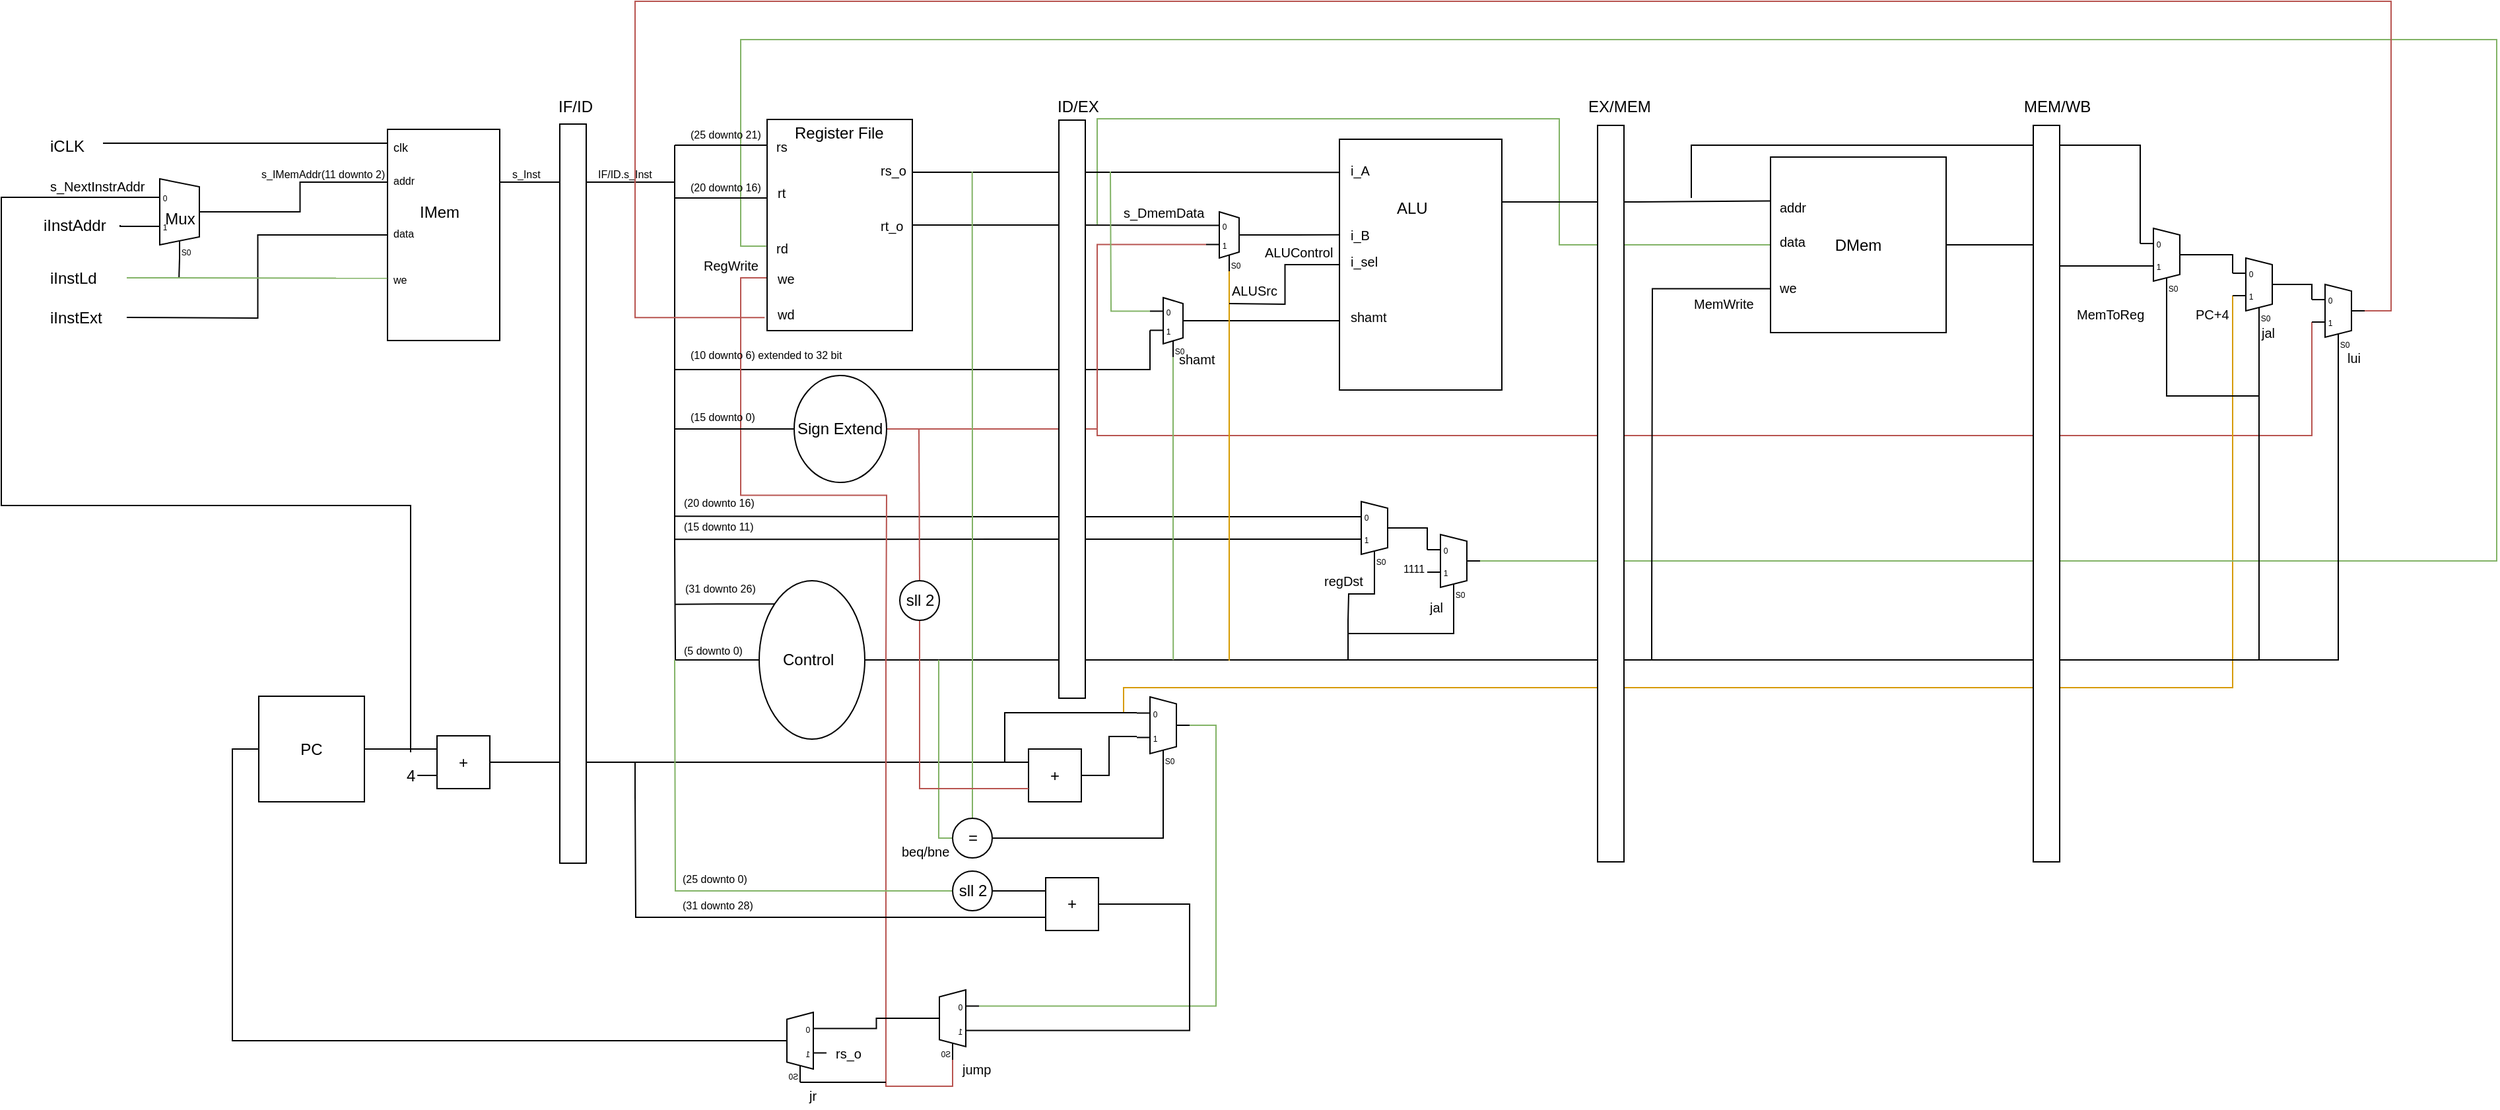 <mxfile version="12.2.6" type="device" pages="1"><diagram id="p7neus_1xRGmlDTccP9g" name="Page-1"><mxGraphModel dx="2011" dy="1069" grid="1" gridSize="10" guides="1" tooltips="1" connect="1" arrows="1" fold="1" page="1" pageScale="1" pageWidth="4681" pageHeight="3300" math="0" shadow="0"><root><mxCell id="0"/><mxCell id="1" parent="0"/><mxCell id="B7h1hUES01moUCbZTNNx-193" style="edgeStyle=orthogonalEdgeStyle;rounded=0;orthogonalLoop=1;jettySize=auto;html=1;exitX=0;exitY=0.51;exitDx=0;exitDy=3;exitPerimeter=0;endArrow=none;endFill=0;fillColor=#f8cecc;strokeColor=#b85450;" edge="1" parent="1" source="B7h1hUES01moUCbZTNNx-189"><mxGeometry relative="1" as="geometry"><mxPoint x="870" y="370" as="targetPoint"/><Array as="points"><mxPoint x="1790" y="380"/></Array></mxGeometry></mxCell><mxCell id="B7h1hUES01moUCbZTNNx-187" style="edgeStyle=orthogonalEdgeStyle;rounded=0;orthogonalLoop=1;jettySize=auto;html=1;exitX=0;exitY=0.51;exitDx=0;exitDy=3;exitPerimeter=0;endArrow=none;endFill=0;fillColor=#ffe6cc;strokeColor=#d79b00;" edge="1" parent="1" source="B7h1hUES01moUCbZTNNx-182"><mxGeometry relative="1" as="geometry"><mxPoint x="890" y="590" as="targetPoint"/><Array as="points"><mxPoint x="1730" y="571"/><mxPoint x="890" y="571"/></Array></mxGeometry></mxCell><mxCell id="B7h1hUES01moUCbZTNNx-178" style="edgeStyle=orthogonalEdgeStyle;rounded=0;orthogonalLoop=1;jettySize=auto;html=1;exitX=0;exitY=0.17;exitDx=0;exitDy=3;exitPerimeter=0;endArrow=none;endFill=0;" edge="1" parent="1" source="B7h1hUES01moUCbZTNNx-176"><mxGeometry relative="1" as="geometry"><mxPoint x="1320" y="200" as="targetPoint"/><Array as="points"><mxPoint x="1660" y="160"/><mxPoint x="1320" y="160"/></Array></mxGeometry></mxCell><mxCell id="B7h1hUES01moUCbZTNNx-177" style="edgeStyle=orthogonalEdgeStyle;rounded=0;orthogonalLoop=1;jettySize=auto;html=1;exitX=0;exitY=0.51;exitDx=0;exitDy=3;exitPerimeter=0;endArrow=none;endFill=0;" edge="1" parent="1" source="B7h1hUES01moUCbZTNNx-176" target="B7h1hUES01moUCbZTNNx-159"><mxGeometry relative="1" as="geometry"/></mxCell><mxCell id="B7h1hUES01moUCbZTNNx-174" style="edgeStyle=orthogonalEdgeStyle;rounded=0;orthogonalLoop=1;jettySize=auto;html=1;exitX=1;exitY=0.5;exitDx=0;exitDy=-5;exitPerimeter=0;endArrow=none;endFill=0;fillColor=#d5e8d4;strokeColor=#82b366;entryX=0.6;entryY=1.006;entryDx=0;entryDy=0;entryPerimeter=0;" edge="1" parent="1" source="B7h1hUES01moUCbZTNNx-55" target="B7h1hUES01moUCbZTNNx-24"><mxGeometry relative="1" as="geometry"><mxPoint x="1640" y="475" as="targetPoint"/><Array as="points"><mxPoint x="1930" y="475"/><mxPoint x="1930" y="80"/><mxPoint x="600" y="80"/><mxPoint x="600" y="236"/></Array></mxGeometry></mxCell><mxCell id="B7h1hUES01moUCbZTNNx-171" style="edgeStyle=orthogonalEdgeStyle;rounded=0;orthogonalLoop=1;jettySize=auto;html=1;exitX=0;exitY=0.5;exitDx=0;exitDy=0;endArrow=none;endFill=0;fillColor=#d5e8d4;strokeColor=#82b366;" edge="1" parent="1" source="B7h1hUES01moUCbZTNNx-159"><mxGeometry relative="1" as="geometry"><mxPoint x="870" y="220" as="targetPoint"/><Array as="points"><mxPoint x="1220" y="235"/><mxPoint x="1220" y="140"/><mxPoint x="870" y="140"/></Array></mxGeometry></mxCell><mxCell id="B7h1hUES01moUCbZTNNx-103" style="edgeStyle=orthogonalEdgeStyle;rounded=0;orthogonalLoop=1;jettySize=auto;html=1;exitX=1;exitY=0.5;exitDx=0;exitDy=0;endArrow=none;endFill=0;entryX=0;entryY=0.25;entryDx=0;entryDy=0;" edge="1" parent="1" source="B7h1hUES01moUCbZTNNx-99" target="B7h1hUES01moUCbZTNNx-104"><mxGeometry relative="1" as="geometry"><mxPoint x="980" y="680.333" as="targetPoint"/></mxGeometry></mxCell><mxCell id="B7h1hUES01moUCbZTNNx-79" style="edgeStyle=orthogonalEdgeStyle;rounded=0;orthogonalLoop=1;jettySize=auto;html=1;exitX=0;exitY=0.483;exitDx=0;exitDy=3;exitPerimeter=0;endArrow=none;endFill=0;" edge="1" parent="1" source="B7h1hUES01moUCbZTNNx-72"><mxGeometry relative="1" as="geometry"><mxPoint x="550" y="330" as="targetPoint"/><Array as="points"><mxPoint x="910" y="330"/></Array></mxGeometry></mxCell><mxCell id="B7h1hUES01moUCbZTNNx-66" style="edgeStyle=orthogonalEdgeStyle;rounded=0;orthogonalLoop=1;jettySize=auto;html=1;exitX=0.5;exitY=0;exitDx=0;exitDy=0;endArrow=none;endFill=0;" edge="1" parent="1" source="B7h1hUES01moUCbZTNNx-62"><mxGeometry relative="1" as="geometry"><mxPoint x="1680" y="550" as="targetPoint"/></mxGeometry></mxCell><mxCell id="B7h1hUES01moUCbZTNNx-58" style="edgeStyle=orthogonalEdgeStyle;rounded=0;orthogonalLoop=1;jettySize=auto;html=1;exitX=0;exitY=0.51;exitDx=0;exitDy=3;exitPerimeter=0;endArrow=none;endFill=0;" edge="1" parent="1" source="B7h1hUES01moUCbZTNNx-54"><mxGeometry relative="1" as="geometry"><mxPoint x="550" y="458.667" as="targetPoint"/></mxGeometry></mxCell><mxCell id="B7h1hUES01moUCbZTNNx-56" style="edgeStyle=orthogonalEdgeStyle;rounded=0;orthogonalLoop=1;jettySize=auto;html=1;exitX=0;exitY=0.17;exitDx=0;exitDy=3;exitPerimeter=0;endArrow=none;endFill=0;" edge="1" parent="1" source="B7h1hUES01moUCbZTNNx-54"><mxGeometry relative="1" as="geometry"><mxPoint x="550" y="441.167" as="targetPoint"/></mxGeometry></mxCell><mxCell id="B7h1hUES01moUCbZTNNx-1" value="" style="endArrow=none;html=1;entryX=0;entryY=0.4;entryDx=0;entryDy=0;entryPerimeter=0;" edge="1" parent="1" target="B7h1hUES01moUCbZTNNx-15"><mxGeometry width="50" height="50" relative="1" as="geometry"><mxPoint x="117" y="158.5" as="sourcePoint"/><mxPoint x="325" y="158.5" as="targetPoint"/></mxGeometry></mxCell><mxCell id="B7h1hUES01moUCbZTNNx-2" value="iCLK" style="text;html=1;resizable=0;points=[];autosize=1;align=left;verticalAlign=top;spacingTop=-4;" vertex="1" parent="1"><mxGeometry x="75" y="150.5" width="40" height="20" as="geometry"/></mxCell><mxCell id="B7h1hUES01moUCbZTNNx-3" value="iInstLd" style="text;html=1;resizable=0;points=[];autosize=1;align=left;verticalAlign=top;spacingTop=-4;" vertex="1" parent="1"><mxGeometry x="75" y="250.5" width="50" height="20" as="geometry"/></mxCell><mxCell id="B7h1hUES01moUCbZTNNx-4" value="iInstAddr" style="text;html=1;resizable=0;points=[];autosize=1;align=left;verticalAlign=top;spacingTop=-4;" vertex="1" parent="1"><mxGeometry x="70" y="210.5" width="60" height="20" as="geometry"/></mxCell><mxCell id="B7h1hUES01moUCbZTNNx-5" value="iInstExt" style="text;html=1;resizable=0;points=[];autosize=1;align=left;verticalAlign=top;spacingTop=-4;" vertex="1" parent="1"><mxGeometry x="75" y="280.5" width="50" height="20" as="geometry"/></mxCell><mxCell id="B7h1hUES01moUCbZTNNx-6" style="edgeStyle=orthogonalEdgeStyle;rounded=0;orthogonalLoop=1;jettySize=auto;html=1;exitX=0.5;exitY=1;exitDx=0;exitDy=0;endArrow=none;endFill=0;" edge="1" parent="1" source="B7h1hUES01moUCbZTNNx-7"><mxGeometry relative="1" as="geometry"><mxPoint x="135" y="290.5" as="targetPoint"/></mxGeometry></mxCell><mxCell id="B7h1hUES01moUCbZTNNx-44" style="edgeStyle=orthogonalEdgeStyle;rounded=0;orthogonalLoop=1;jettySize=auto;html=1;exitX=0.25;exitY=0;exitDx=0;exitDy=0;endArrow=none;endFill=0;" edge="1" parent="1" source="B7h1hUES01moUCbZTNNx-7"><mxGeometry relative="1" as="geometry"><mxPoint x="550" y="188" as="targetPoint"/></mxGeometry></mxCell><mxCell id="B7h1hUES01moUCbZTNNx-7" value="" style="rounded=0;whiteSpace=wrap;html=1;rotation=90;" vertex="1" parent="1"><mxGeometry x="295" y="185.5" width="160" height="85" as="geometry"/></mxCell><mxCell id="B7h1hUES01moUCbZTNNx-8" value="IMem" style="text;html=1;resizable=0;points=[];autosize=1;align=left;verticalAlign=top;spacingTop=-4;" vertex="1" parent="1"><mxGeometry x="355" y="200.5" width="50" height="20" as="geometry"/></mxCell><mxCell id="B7h1hUES01moUCbZTNNx-9" style="edgeStyle=orthogonalEdgeStyle;rounded=0;orthogonalLoop=1;jettySize=auto;html=1;exitX=1;exitY=0.5;exitDx=0;exitDy=-5;exitPerimeter=0;entryX=0.25;entryY=1;entryDx=0;entryDy=0;endArrow=none;endFill=0;" edge="1" parent="1" source="B7h1hUES01moUCbZTNNx-12" target="B7h1hUES01moUCbZTNNx-7"><mxGeometry relative="1" as="geometry"/></mxCell><mxCell id="B7h1hUES01moUCbZTNNx-10" style="edgeStyle=orthogonalEdgeStyle;rounded=0;orthogonalLoop=1;jettySize=auto;html=1;exitX=0.3;exitY=1;exitDx=10;exitDy=0;exitPerimeter=0;endArrow=none;endFill=0;" edge="1" parent="1" source="B7h1hUES01moUCbZTNNx-12"><mxGeometry relative="1" as="geometry"><mxPoint x="174.588" y="260" as="targetPoint"/></mxGeometry></mxCell><mxCell id="B7h1hUES01moUCbZTNNx-11" style="edgeStyle=orthogonalEdgeStyle;rounded=0;orthogonalLoop=1;jettySize=auto;html=1;exitX=0;exitY=0.55;exitDx=0;exitDy=3;exitPerimeter=0;endArrow=none;endFill=0;" edge="1" parent="1" source="B7h1hUES01moUCbZTNNx-12" target="B7h1hUES01moUCbZTNNx-4"><mxGeometry relative="1" as="geometry"/></mxCell><mxCell id="B7h1hUES01moUCbZTNNx-202" style="edgeStyle=orthogonalEdgeStyle;rounded=0;orthogonalLoop=1;jettySize=auto;html=1;exitX=0;exitY=0.183;exitDx=0;exitDy=3;exitPerimeter=0;endArrow=none;endFill=0;" edge="1" parent="1" source="B7h1hUES01moUCbZTNNx-12"><mxGeometry relative="1" as="geometry"><mxPoint x="350" y="620" as="targetPoint"/><Array as="points"><mxPoint x="40" y="200"/><mxPoint x="40" y="433"/><mxPoint x="350" y="433"/></Array></mxGeometry></mxCell><mxCell id="B7h1hUES01moUCbZTNNx-12" value="Mux" style="shadow=0;dashed=0;align=center;fillColor=#ffffff;html=1;strokeWidth=1;shape=mxgraph.electrical.abstract.mux2;" vertex="1" parent="1"><mxGeometry x="150" y="185.5" width="50" height="60" as="geometry"/></mxCell><mxCell id="B7h1hUES01moUCbZTNNx-13" value="&lt;font style=&quot;font-size: 10px&quot;&gt;s_NextInstrAddr&lt;/font&gt;" style="text;html=1;resizable=0;points=[];autosize=1;align=left;verticalAlign=top;spacingTop=-4;" vertex="1" parent="1"><mxGeometry x="75" y="180.5" width="90" height="20" as="geometry"/></mxCell><mxCell id="B7h1hUES01moUCbZTNNx-14" value="&lt;font style=&quot;font-size: 8px&quot;&gt;s_IMemAddr(11 downto 2)&lt;/font&gt;" style="text;html=1;resizable=0;points=[];autosize=1;align=left;verticalAlign=top;spacingTop=-4;" vertex="1" parent="1"><mxGeometry x="235" y="170.5" width="110" height="20" as="geometry"/></mxCell><mxCell id="B7h1hUES01moUCbZTNNx-15" value="&lt;font style=&quot;font-size: 9px&quot;&gt;clk&lt;/font&gt;" style="text;html=1;resizable=0;points=[];autosize=1;align=left;verticalAlign=top;spacingTop=-4;" vertex="1" parent="1"><mxGeometry x="335" y="150.5" width="30" height="20" as="geometry"/></mxCell><mxCell id="B7h1hUES01moUCbZTNNx-16" value="&lt;font style=&quot;font-size: 8px&quot;&gt;addr&lt;/font&gt;" style="text;html=1;resizable=0;points=[];autosize=1;align=left;verticalAlign=top;spacingTop=-4;" vertex="1" parent="1"><mxGeometry x="335" y="175.5" width="30" height="20" as="geometry"/></mxCell><mxCell id="B7h1hUES01moUCbZTNNx-17" value="&lt;font style=&quot;font-size: 8px&quot;&gt;data&lt;/font&gt;" style="text;html=1;resizable=0;points=[];autosize=1;align=left;verticalAlign=top;spacingTop=-4;" vertex="1" parent="1"><mxGeometry x="335" y="215.5" width="30" height="20" as="geometry"/></mxCell><mxCell id="B7h1hUES01moUCbZTNNx-18" value="" style="endArrow=none;html=1;fillColor=#d5e8d4;strokeColor=#82b366;entryX=-0.09;entryY=0.514;entryDx=0;entryDy=0;entryPerimeter=0;" edge="1" parent="1" target="B7h1hUES01moUCbZTNNx-19"><mxGeometry width="50" height="50" relative="1" as="geometry"><mxPoint x="135" y="260.5" as="sourcePoint"/><mxPoint x="335" y="262.5" as="targetPoint"/></mxGeometry></mxCell><mxCell id="B7h1hUES01moUCbZTNNx-19" value="&lt;font style=&quot;font-size: 8px&quot;&gt;we&lt;/font&gt;" style="text;html=1;resizable=0;points=[];autosize=1;align=left;verticalAlign=top;spacingTop=-4;" vertex="1" parent="1"><mxGeometry x="335" y="250.5" width="30" height="20" as="geometry"/></mxCell><mxCell id="B7h1hUES01moUCbZTNNx-21" value="" style="rounded=0;whiteSpace=wrap;html=1;rotation=90;" vertex="1" parent="1"><mxGeometry x="193" y="414" width="560" height="20" as="geometry"/></mxCell><mxCell id="B7h1hUES01moUCbZTNNx-22" value="&lt;font style=&quot;font-size: 8px&quot;&gt;s_Inst&lt;/font&gt;" style="text;html=1;resizable=0;points=[];autosize=1;align=left;verticalAlign=top;spacingTop=-4;" vertex="1" parent="1"><mxGeometry x="425" y="170.5" width="40" height="20" as="geometry"/></mxCell><mxCell id="B7h1hUES01moUCbZTNNx-23" value="IF/ID" style="text;html=1;resizable=0;points=[];autosize=1;align=left;verticalAlign=top;spacingTop=-4;" vertex="1" parent="1"><mxGeometry x="460" y="120.5" width="40" height="20" as="geometry"/></mxCell><mxCell id="B7h1hUES01moUCbZTNNx-42" style="edgeStyle=orthogonalEdgeStyle;rounded=0;orthogonalLoop=1;jettySize=auto;html=1;exitX=0.25;exitY=1;exitDx=0;exitDy=0;endArrow=none;endFill=0;" edge="1" parent="1" source="B7h1hUES01moUCbZTNNx-24"><mxGeometry relative="1" as="geometry"><mxPoint x="550" y="160" as="targetPoint"/><Array as="points"><mxPoint x="660" y="160"/></Array></mxGeometry></mxCell><mxCell id="B7h1hUES01moUCbZTNNx-45" style="edgeStyle=orthogonalEdgeStyle;rounded=0;orthogonalLoop=1;jettySize=auto;html=1;exitX=0.5;exitY=1;exitDx=0;exitDy=0;endArrow=none;endFill=0;" edge="1" parent="1" source="B7h1hUES01moUCbZTNNx-24"><mxGeometry relative="1" as="geometry"><mxPoint x="550" y="190" as="targetPoint"/><Array as="points"><mxPoint x="660" y="200"/><mxPoint x="550" y="200"/></Array></mxGeometry></mxCell><mxCell id="B7h1hUES01moUCbZTNNx-74" style="edgeStyle=orthogonalEdgeStyle;rounded=0;orthogonalLoop=1;jettySize=auto;html=1;exitX=0.5;exitY=0;exitDx=0;exitDy=0;endArrow=none;endFill=0;entryX=0;entryY=0.161;entryDx=0;entryDy=3;entryPerimeter=0;" edge="1" parent="1" source="B7h1hUES01moUCbZTNNx-24" target="B7h1hUES01moUCbZTNNx-81"><mxGeometry relative="1" as="geometry"><mxPoint x="870" y="220.437" as="targetPoint"/></mxGeometry></mxCell><mxCell id="B7h1hUES01moUCbZTNNx-94" style="edgeStyle=orthogonalEdgeStyle;rounded=0;orthogonalLoop=1;jettySize=auto;html=1;exitX=0.25;exitY=0;exitDx=0;exitDy=0;entryX=0.132;entryY=0.997;entryDx=0;entryDy=0;entryPerimeter=0;endArrow=none;endFill=0;" edge="1" parent="1" source="B7h1hUES01moUCbZTNNx-24" target="B7h1hUES01moUCbZTNNx-85"><mxGeometry relative="1" as="geometry"/></mxCell><mxCell id="B7h1hUES01moUCbZTNNx-198" style="edgeStyle=orthogonalEdgeStyle;rounded=0;orthogonalLoop=1;jettySize=auto;html=1;exitX=0.75;exitY=1;exitDx=0;exitDy=0;endArrow=none;endFill=0;fillColor=#f8cecc;strokeColor=#b85450;" edge="1" parent="1" source="B7h1hUES01moUCbZTNNx-24"><mxGeometry relative="1" as="geometry"><mxPoint x="710" y="550" as="targetPoint"/></mxGeometry></mxCell><mxCell id="B7h1hUES01moUCbZTNNx-24" value="" style="rounded=0;whiteSpace=wrap;html=1;rotation=90;" vertex="1" parent="1"><mxGeometry x="595" y="165.5" width="160" height="110" as="geometry"/></mxCell><mxCell id="B7h1hUES01moUCbZTNNx-25" value="Register File" style="text;html=1;resizable=0;points=[];autosize=1;align=left;verticalAlign=top;spacingTop=-4;" vertex="1" parent="1"><mxGeometry x="639" y="140.5" width="80" height="20" as="geometry"/></mxCell><mxCell id="B7h1hUES01moUCbZTNNx-26" value="&lt;font style=&quot;font-size: 10px&quot;&gt;rs&lt;/font&gt;" style="text;html=1;resizable=0;points=[];autosize=1;align=left;verticalAlign=top;spacingTop=-4;" vertex="1" parent="1"><mxGeometry x="625" y="150.5" width="20" height="20" as="geometry"/></mxCell><mxCell id="B7h1hUES01moUCbZTNNx-27" value="&lt;font style=&quot;font-size: 10px&quot;&gt;rt&lt;/font&gt;" style="text;html=1;resizable=0;points=[];autosize=1;align=left;verticalAlign=top;spacingTop=-4;" vertex="1" parent="1"><mxGeometry x="625.5" y="185.5" width="20" height="20" as="geometry"/></mxCell><mxCell id="B7h1hUES01moUCbZTNNx-28" value="&lt;font style=&quot;font-size: 10px&quot;&gt;rd&lt;/font&gt;" style="text;html=1;resizable=0;points=[];autosize=1;align=left;verticalAlign=top;spacingTop=-4;" vertex="1" parent="1"><mxGeometry x="625" y="228" width="20" height="20" as="geometry"/></mxCell><mxCell id="B7h1hUES01moUCbZTNNx-29" value="&lt;font style=&quot;font-size: 10px&quot;&gt;rt_o&lt;/font&gt;" style="text;html=1;resizable=0;points=[];autosize=1;align=left;verticalAlign=top;spacingTop=-4;" vertex="1" parent="1"><mxGeometry x="704" y="210.5" width="30" height="20" as="geometry"/></mxCell><mxCell id="B7h1hUES01moUCbZTNNx-30" value="&lt;font style=&quot;font-size: 10px&quot;&gt;rs_o&lt;/font&gt;" style="text;html=1;resizable=0;points=[];autosize=1;align=left;verticalAlign=top;spacingTop=-4;" vertex="1" parent="1"><mxGeometry x="704" y="169" width="30" height="20" as="geometry"/></mxCell><mxCell id="B7h1hUES01moUCbZTNNx-32" value="&lt;font style=&quot;font-size: 10px&quot;&gt;we&lt;br&gt;&lt;/font&gt;" style="text;html=1;resizable=0;points=[];autosize=1;align=left;verticalAlign=top;spacingTop=-4;" vertex="1" parent="1"><mxGeometry x="625.5" y="250.5" width="30" height="20" as="geometry"/></mxCell><mxCell id="B7h1hUES01moUCbZTNNx-33" value="&lt;font style=&quot;font-size: 10px&quot;&gt;wd&lt;br&gt;&lt;/font&gt;" style="text;html=1;resizable=0;points=[];autosize=1;align=left;verticalAlign=top;spacingTop=-4;" vertex="1" parent="1"><mxGeometry x="625.5" y="278" width="30" height="20" as="geometry"/></mxCell><mxCell id="B7h1hUES01moUCbZTNNx-36" value="&lt;font style=&quot;font-size: 8px&quot;&gt;(25 downto 21)&lt;/font&gt;" style="text;html=1;resizable=0;points=[];autosize=1;align=left;verticalAlign=top;spacingTop=-4;" vertex="1" parent="1"><mxGeometry x="560" y="140.5" width="70" height="20" as="geometry"/></mxCell><mxCell id="B7h1hUES01moUCbZTNNx-37" value="&lt;font style=&quot;font-size: 8px&quot;&gt;(20 downto 16)&lt;/font&gt;" style="text;html=1;resizable=0;points=[];autosize=1;align=left;verticalAlign=top;spacingTop=-4;" vertex="1" parent="1"><mxGeometry x="560" y="180.5" width="70" height="20" as="geometry"/></mxCell><mxCell id="B7h1hUES01moUCbZTNNx-39" value="&lt;font style=&quot;font-size: 8px&quot;&gt;IF/ID.s_Inst&lt;/font&gt;" style="text;html=1;resizable=0;points=[];autosize=1;align=left;verticalAlign=top;spacingTop=-4;" vertex="1" parent="1"><mxGeometry x="490" y="170.5" width="60" height="20" as="geometry"/></mxCell><mxCell id="B7h1hUES01moUCbZTNNx-41" value="" style="endArrow=none;html=1;" edge="1" parent="1"><mxGeometry width="50" height="50" relative="1" as="geometry"><mxPoint x="550" y="460" as="sourcePoint"/><mxPoint x="550" y="160" as="targetPoint"/></mxGeometry></mxCell><mxCell id="B7h1hUES01moUCbZTNNx-48" style="edgeStyle=orthogonalEdgeStyle;rounded=0;orthogonalLoop=1;jettySize=auto;html=1;exitX=0.5;exitY=1;exitDx=0;exitDy=0;endArrow=none;endFill=0;" edge="1" parent="1" source="B7h1hUES01moUCbZTNNx-46"><mxGeometry relative="1" as="geometry"><mxPoint x="550" y="375" as="targetPoint"/><Array as="points"><mxPoint x="550" y="375"/></Array></mxGeometry></mxCell><mxCell id="B7h1hUES01moUCbZTNNx-82" style="edgeStyle=orthogonalEdgeStyle;rounded=0;orthogonalLoop=1;jettySize=auto;html=1;exitX=0.5;exitY=0;exitDx=0;exitDy=0;entryX=0;entryY=0.483;entryDx=0;entryDy=3;entryPerimeter=0;endArrow=none;endFill=0;fillColor=#f8cecc;strokeColor=#b85450;" edge="1" parent="1" source="B7h1hUES01moUCbZTNNx-46" target="B7h1hUES01moUCbZTNNx-81"><mxGeometry relative="1" as="geometry"><Array as="points"><mxPoint x="870" y="375"/><mxPoint x="870" y="235"/></Array></mxGeometry></mxCell><mxCell id="B7h1hUES01moUCbZTNNx-46" value="" style="ellipse;whiteSpace=wrap;html=1;strokeWidth=1;rotation=90;" vertex="1" parent="1"><mxGeometry x="635" y="340" width="81" height="70" as="geometry"/></mxCell><mxCell id="B7h1hUES01moUCbZTNNx-47" value="Sign Extend" style="text;html=1;resizable=0;points=[];autosize=1;align=left;verticalAlign=top;spacingTop=-4;" vertex="1" parent="1"><mxGeometry x="640.5" y="365" width="80" height="20" as="geometry"/></mxCell><mxCell id="B7h1hUES01moUCbZTNNx-49" value="&lt;font style=&quot;font-size: 8px&quot;&gt;(15 downto 0)&lt;/font&gt;" style="text;html=1;resizable=0;points=[];autosize=1;align=left;verticalAlign=top;spacingTop=-4;" vertex="1" parent="1"><mxGeometry x="560" y="355" width="60" height="20" as="geometry"/></mxCell><mxCell id="B7h1hUES01moUCbZTNNx-50" value="" style="rounded=0;whiteSpace=wrap;html=1;rotation=90;" vertex="1" parent="1"><mxGeometry x="632" y="350" width="438" height="20" as="geometry"/></mxCell><mxCell id="B7h1hUES01moUCbZTNNx-60" style="edgeStyle=orthogonalEdgeStyle;rounded=0;orthogonalLoop=1;jettySize=auto;html=1;exitX=1;exitY=0.5;exitDx=0;exitDy=-5;exitPerimeter=0;entryX=0;entryY=0.17;entryDx=0;entryDy=3;entryPerimeter=0;endArrow=none;endFill=0;" edge="1" parent="1" source="B7h1hUES01moUCbZTNNx-54" target="B7h1hUES01moUCbZTNNx-55"><mxGeometry relative="1" as="geometry"/></mxCell><mxCell id="B7h1hUES01moUCbZTNNx-68" style="edgeStyle=orthogonalEdgeStyle;rounded=0;orthogonalLoop=1;jettySize=auto;html=1;exitX=0.25;exitY=1;exitDx=10;exitDy=0;exitPerimeter=0;endArrow=none;endFill=0;" edge="1" parent="1" source="B7h1hUES01moUCbZTNNx-54"><mxGeometry relative="1" as="geometry"><mxPoint x="1060" y="520" as="targetPoint"/></mxGeometry></mxCell><mxCell id="B7h1hUES01moUCbZTNNx-54" value="" style="shadow=0;dashed=0;align=center;html=1;strokeWidth=1;shape=mxgraph.electrical.abstract.mux2;" vertex="1" parent="1"><mxGeometry x="1060" y="430" width="40" height="50" as="geometry"/></mxCell><mxCell id="B7h1hUES01moUCbZTNNx-69" style="edgeStyle=orthogonalEdgeStyle;rounded=0;orthogonalLoop=1;jettySize=auto;html=1;exitX=0.25;exitY=1;exitDx=10;exitDy=0;exitPerimeter=0;endArrow=none;endFill=0;" edge="1" parent="1" source="B7h1hUES01moUCbZTNNx-55"><mxGeometry relative="1" as="geometry"><mxPoint x="1060" y="530" as="targetPoint"/><Array as="points"><mxPoint x="1140" y="530"/></Array></mxGeometry></mxCell><mxCell id="B7h1hUES01moUCbZTNNx-55" value="" style="shadow=0;dashed=0;align=center;html=1;strokeWidth=1;shape=mxgraph.electrical.abstract.mux2;" vertex="1" parent="1"><mxGeometry x="1120" y="455" width="40" height="50" as="geometry"/></mxCell><mxCell id="B7h1hUES01moUCbZTNNx-57" value="&lt;font style=&quot;font-size: 8px&quot;&gt;(20 downto 16)&lt;/font&gt;" style="text;html=1;resizable=0;points=[];autosize=1;align=left;verticalAlign=top;spacingTop=-4;" vertex="1" parent="1"><mxGeometry x="555" y="420" width="70" height="20" as="geometry"/></mxCell><mxCell id="B7h1hUES01moUCbZTNNx-59" value="&lt;font style=&quot;font-size: 8px&quot;&gt;(15 downto 11)&lt;/font&gt;" style="text;html=1;resizable=0;points=[];autosize=1;align=left;verticalAlign=top;spacingTop=-4;" vertex="1" parent="1"><mxGeometry x="555" y="438" width="70" height="20" as="geometry"/></mxCell><mxCell id="B7h1hUES01moUCbZTNNx-61" value="&lt;font style=&quot;font-size: 8px&quot;&gt;1111&lt;/font&gt;" style="text;html=1;resizable=0;points=[];autosize=1;align=left;verticalAlign=top;spacingTop=-4;" vertex="1" parent="1"><mxGeometry x="1100" y="470" width="30" height="20" as="geometry"/></mxCell><mxCell id="B7h1hUES01moUCbZTNNx-117" style="edgeStyle=orthogonalEdgeStyle;rounded=0;orthogonalLoop=1;jettySize=auto;html=1;exitX=0.5;exitY=1;exitDx=0;exitDy=0;endArrow=none;endFill=0;" edge="1" parent="1" source="B7h1hUES01moUCbZTNNx-62"><mxGeometry relative="1" as="geometry"><mxPoint x="550" y="460" as="targetPoint"/></mxGeometry></mxCell><mxCell id="B7h1hUES01moUCbZTNNx-118" style="edgeStyle=orthogonalEdgeStyle;rounded=0;orthogonalLoop=1;jettySize=auto;html=1;exitX=0;exitY=1;exitDx=0;exitDy=0;endArrow=none;endFill=0;" edge="1" parent="1" source="B7h1hUES01moUCbZTNNx-62"><mxGeometry relative="1" as="geometry"><mxPoint x="550" y="507.833" as="targetPoint"/></mxGeometry></mxCell><mxCell id="B7h1hUES01moUCbZTNNx-62" value="" style="ellipse;whiteSpace=wrap;html=1;strokeWidth=1;rotation=90;" vertex="1" parent="1"><mxGeometry x="594" y="510" width="120" height="80" as="geometry"/></mxCell><mxCell id="B7h1hUES01moUCbZTNNx-63" value="Control&amp;nbsp;" style="text;html=1;resizable=0;points=[];autosize=1;align=left;verticalAlign=top;spacingTop=-4;" vertex="1" parent="1"><mxGeometry x="630" y="540" width="60" height="20" as="geometry"/></mxCell><mxCell id="B7h1hUES01moUCbZTNNx-64" value="ID/EX" style="text;html=1;resizable=0;points=[];autosize=1;align=left;verticalAlign=top;spacingTop=-4;" vertex="1" parent="1"><mxGeometry x="838" y="120.5" width="50" height="20" as="geometry"/></mxCell><mxCell id="B7h1hUES01moUCbZTNNx-67" value="" style="endArrow=none;html=1;" edge="1" parent="1"><mxGeometry width="50" height="50" relative="1" as="geometry"><mxPoint x="1060" y="550" as="sourcePoint"/><mxPoint x="1060" y="520" as="targetPoint"/></mxGeometry></mxCell><mxCell id="B7h1hUES01moUCbZTNNx-70" value="&lt;font style=&quot;font-size: 10px&quot;&gt;regDst&lt;/font&gt;" style="text;html=1;resizable=0;points=[];autosize=1;align=left;verticalAlign=top;spacingTop=-4;" vertex="1" parent="1"><mxGeometry x="1040" y="480" width="40" height="20" as="geometry"/></mxCell><mxCell id="B7h1hUES01moUCbZTNNx-71" value="&lt;font style=&quot;font-size: 10px&quot;&gt;jal&lt;/font&gt;" style="text;html=1;resizable=0;points=[];autosize=1;align=left;verticalAlign=top;spacingTop=-4;" vertex="1" parent="1"><mxGeometry x="1120" y="500" width="30" height="20" as="geometry"/></mxCell><mxCell id="B7h1hUES01moUCbZTNNx-76" style="edgeStyle=orthogonalEdgeStyle;rounded=0;orthogonalLoop=1;jettySize=auto;html=1;exitX=0;exitY=0.161;exitDx=0;exitDy=3;exitPerimeter=0;endArrow=none;endFill=0;fillColor=#d5e8d4;strokeColor=#82b366;" edge="1" parent="1" source="B7h1hUES01moUCbZTNNx-72"><mxGeometry relative="1" as="geometry"><mxPoint x="880" y="180" as="targetPoint"/></mxGeometry></mxCell><mxCell id="B7h1hUES01moUCbZTNNx-77" style="edgeStyle=orthogonalEdgeStyle;rounded=0;orthogonalLoop=1;jettySize=auto;html=1;exitX=0.214;exitY=1;exitDx=10;exitDy=0;exitPerimeter=0;endArrow=none;endFill=0;fillColor=#d5e8d4;strokeColor=#82b366;" edge="1" parent="1" source="B7h1hUES01moUCbZTNNx-72"><mxGeometry relative="1" as="geometry"><mxPoint x="927.619" y="550" as="targetPoint"/></mxGeometry></mxCell><mxCell id="B7h1hUES01moUCbZTNNx-92" style="edgeStyle=orthogonalEdgeStyle;rounded=0;orthogonalLoop=1;jettySize=auto;html=1;exitX=1;exitY=0.5;exitDx=0;exitDy=-5;exitPerimeter=0;entryX=0.724;entryY=1.001;entryDx=0;entryDy=0;entryPerimeter=0;endArrow=none;endFill=0;" edge="1" parent="1" source="B7h1hUES01moUCbZTNNx-72" target="B7h1hUES01moUCbZTNNx-85"><mxGeometry relative="1" as="geometry"/></mxCell><mxCell id="B7h1hUES01moUCbZTNNx-72" value="" style="shadow=0;dashed=0;align=center;fillColor=#ffffff;html=1;strokeWidth=1;shape=mxgraph.electrical.abstract.mux2;" vertex="1" parent="1"><mxGeometry x="910" y="275.5" width="35" height="45" as="geometry"/></mxCell><mxCell id="B7h1hUES01moUCbZTNNx-78" value="&lt;font style=&quot;font-size: 10px&quot;&gt;shamt&lt;/font&gt;" style="text;html=1;resizable=0;points=[];autosize=1;align=left;verticalAlign=top;spacingTop=-4;" vertex="1" parent="1"><mxGeometry x="930" y="312" width="40" height="20" as="geometry"/></mxCell><mxCell id="B7h1hUES01moUCbZTNNx-80" value="&lt;span style=&quot;font-size: 8px&quot;&gt;(10 downto 6) extended to 32 bit&lt;/span&gt;" style="text;html=1;resizable=0;points=[];autosize=1;align=left;verticalAlign=top;spacingTop=-4;" vertex="1" parent="1"><mxGeometry x="560" y="308" width="130" height="20" as="geometry"/></mxCell><mxCell id="B7h1hUES01moUCbZTNNx-83" style="edgeStyle=orthogonalEdgeStyle;rounded=0;orthogonalLoop=1;jettySize=auto;html=1;exitX=0.214;exitY=1;exitDx=10;exitDy=0;exitPerimeter=0;endArrow=none;endFill=0;fillColor=#ffe6cc;strokeColor=#d79b00;" edge="1" parent="1" source="B7h1hUES01moUCbZTNNx-81"><mxGeometry relative="1" as="geometry"><mxPoint x="970" y="550.476" as="targetPoint"/></mxGeometry></mxCell><mxCell id="B7h1hUES01moUCbZTNNx-93" style="edgeStyle=orthogonalEdgeStyle;rounded=0;orthogonalLoop=1;jettySize=auto;html=1;exitX=1;exitY=0.5;exitDx=0;exitDy=-5;exitPerimeter=0;entryX=0.381;entryY=1.001;entryDx=0;entryDy=0;entryPerimeter=0;endArrow=none;endFill=0;" edge="1" parent="1" source="B7h1hUES01moUCbZTNNx-81" target="B7h1hUES01moUCbZTNNx-85"><mxGeometry relative="1" as="geometry"/></mxCell><mxCell id="B7h1hUES01moUCbZTNNx-81" value="" style="shadow=0;dashed=0;align=center;fillColor=#ffffff;html=1;strokeWidth=1;shape=mxgraph.electrical.abstract.mux2;" vertex="1" parent="1"><mxGeometry x="952.5" y="210.5" width="35" height="45" as="geometry"/></mxCell><mxCell id="B7h1hUES01moUCbZTNNx-84" value="&lt;font style=&quot;font-size: 10px&quot;&gt;ALUSrc&lt;/font&gt;" style="text;html=1;resizable=0;points=[];autosize=1;align=left;verticalAlign=top;spacingTop=-4;" vertex="1" parent="1"><mxGeometry x="970" y="260" width="50" height="20" as="geometry"/></mxCell><mxCell id="B7h1hUES01moUCbZTNNx-163" style="edgeStyle=orthogonalEdgeStyle;rounded=0;orthogonalLoop=1;jettySize=auto;html=1;exitX=0.25;exitY=0;exitDx=0;exitDy=0;entryX=0;entryY=0.25;entryDx=0;entryDy=0;endArrow=none;endFill=0;" edge="1" parent="1" source="B7h1hUES01moUCbZTNNx-85" target="B7h1hUES01moUCbZTNNx-159"><mxGeometry relative="1" as="geometry"><Array as="points"><mxPoint x="1279" y="203"/><mxPoint x="1279" y="202"/></Array></mxGeometry></mxCell><mxCell id="B7h1hUES01moUCbZTNNx-194" style="edgeStyle=orthogonalEdgeStyle;rounded=0;orthogonalLoop=1;jettySize=auto;html=1;exitX=0.5;exitY=1;exitDx=0;exitDy=0;endArrow=none;endFill=0;" edge="1" parent="1" source="B7h1hUES01moUCbZTNNx-85"><mxGeometry relative="1" as="geometry"><mxPoint x="970" y="280" as="targetPoint"/></mxGeometry></mxCell><mxCell id="B7h1hUES01moUCbZTNNx-85" value="" style="rounded=0;whiteSpace=wrap;html=1;strokeWidth=1;rotation=90;" vertex="1" parent="1"><mxGeometry x="1020" y="189" width="190" height="123" as="geometry"/></mxCell><mxCell id="B7h1hUES01moUCbZTNNx-86" value="ALU" style="text;html=1;resizable=0;points=[];autosize=1;align=left;verticalAlign=top;spacingTop=-4;" vertex="1" parent="1"><mxGeometry x="1095" y="197.5" width="40" height="20" as="geometry"/></mxCell><mxCell id="B7h1hUES01moUCbZTNNx-87" value="&lt;font style=&quot;font-size: 10px&quot;&gt;i_A&lt;/font&gt;" style="text;html=1;resizable=0;points=[];autosize=1;align=left;verticalAlign=top;spacingTop=-4;" vertex="1" parent="1"><mxGeometry x="1060" y="168.5" width="30" height="20" as="geometry"/></mxCell><mxCell id="B7h1hUES01moUCbZTNNx-88" value="&lt;font style=&quot;font-size: 10px&quot;&gt;i_B&lt;/font&gt;" style="text;html=1;resizable=0;points=[];autosize=1;align=left;verticalAlign=top;spacingTop=-4;" vertex="1" parent="1"><mxGeometry x="1060" y="217.5" width="30" height="20" as="geometry"/></mxCell><mxCell id="B7h1hUES01moUCbZTNNx-89" value="&lt;font style=&quot;font-size: 10px&quot;&gt;i_sel&lt;/font&gt;" style="text;html=1;resizable=0;points=[];autosize=1;align=left;verticalAlign=top;spacingTop=-4;" vertex="1" parent="1"><mxGeometry x="1060" y="237.5" width="40" height="20" as="geometry"/></mxCell><mxCell id="B7h1hUES01moUCbZTNNx-91" value="&lt;font style=&quot;font-size: 10px&quot;&gt;shamt&lt;/font&gt;" style="text;html=1;resizable=0;points=[];autosize=1;align=left;verticalAlign=top;spacingTop=-4;" vertex="1" parent="1"><mxGeometry x="1060" y="280" width="40" height="20" as="geometry"/></mxCell><mxCell id="B7h1hUES01moUCbZTNNx-96" value="&lt;font style=&quot;font-size: 10px&quot;&gt;ALUControl&lt;/font&gt;" style="text;html=1;resizable=0;points=[];autosize=1;align=left;verticalAlign=top;spacingTop=-4;" vertex="1" parent="1"><mxGeometry x="995" y="230.5" width="70" height="20" as="geometry"/></mxCell><mxCell id="B7h1hUES01moUCbZTNNx-158" style="edgeStyle=orthogonalEdgeStyle;rounded=0;orthogonalLoop=1;jettySize=auto;html=1;exitX=0;exitY=0.5;exitDx=0;exitDy=0;entryX=1;entryY=0.5;entryDx=0;entryDy=-5;entryPerimeter=0;endArrow=none;endFill=0;" edge="1" parent="1" source="B7h1hUES01moUCbZTNNx-97" target="B7h1hUES01moUCbZTNNx-151"><mxGeometry relative="1" as="geometry"/></mxCell><mxCell id="B7h1hUES01moUCbZTNNx-97" value="PC" style="whiteSpace=wrap;html=1;aspect=fixed;" vertex="1" parent="1"><mxGeometry x="235" y="577.5" width="80" height="80" as="geometry"/></mxCell><mxCell id="B7h1hUES01moUCbZTNNx-100" style="edgeStyle=orthogonalEdgeStyle;rounded=0;orthogonalLoop=1;jettySize=auto;html=1;exitX=0;exitY=0.25;exitDx=0;exitDy=0;entryX=1;entryY=0.5;entryDx=0;entryDy=0;endArrow=none;endFill=0;" edge="1" parent="1" source="B7h1hUES01moUCbZTNNx-99" target="B7h1hUES01moUCbZTNNx-97"><mxGeometry relative="1" as="geometry"/></mxCell><mxCell id="B7h1hUES01moUCbZTNNx-101" style="edgeStyle=orthogonalEdgeStyle;rounded=0;orthogonalLoop=1;jettySize=auto;html=1;exitX=0;exitY=0.75;exitDx=0;exitDy=0;endArrow=none;endFill=0;" edge="1" parent="1" source="B7h1hUES01moUCbZTNNx-99"><mxGeometry relative="1" as="geometry"><mxPoint x="355.111" y="637.556" as="targetPoint"/></mxGeometry></mxCell><mxCell id="B7h1hUES01moUCbZTNNx-99" value="+" style="whiteSpace=wrap;html=1;aspect=fixed;" vertex="1" parent="1"><mxGeometry x="370" y="607.5" width="40" height="40" as="geometry"/></mxCell><mxCell id="B7h1hUES01moUCbZTNNx-102" value="4" style="text;html=1;resizable=0;points=[];autosize=1;align=left;verticalAlign=top;spacingTop=-4;" vertex="1" parent="1"><mxGeometry x="345" y="627.5" width="20" height="20" as="geometry"/></mxCell><mxCell id="B7h1hUES01moUCbZTNNx-131" style="edgeStyle=orthogonalEdgeStyle;rounded=0;orthogonalLoop=1;jettySize=auto;html=1;exitX=1;exitY=0.5;exitDx=0;exitDy=0;entryX=0;entryY=0.51;entryDx=0;entryDy=3;entryPerimeter=0;endArrow=none;endFill=0;" edge="1" parent="1" source="B7h1hUES01moUCbZTNNx-104" target="B7h1hUES01moUCbZTNNx-128"><mxGeometry relative="1" as="geometry"/></mxCell><mxCell id="B7h1hUES01moUCbZTNNx-104" value="+" style="whiteSpace=wrap;html=1;aspect=fixed;" vertex="1" parent="1"><mxGeometry x="818" y="617.5" width="40" height="40" as="geometry"/></mxCell><mxCell id="B7h1hUES01moUCbZTNNx-107" value="" style="rounded=0;whiteSpace=wrap;html=1;rotation=90;" vertex="1" parent="1"><mxGeometry x="980" y="414" width="558" height="20" as="geometry"/></mxCell><mxCell id="B7h1hUES01moUCbZTNNx-108" value="EX/MEM" style="text;html=1;resizable=0;points=[];autosize=1;align=left;verticalAlign=top;spacingTop=-4;" vertex="1" parent="1"><mxGeometry x="1240" y="120.5" width="60" height="20" as="geometry"/></mxCell><mxCell id="B7h1hUES01moUCbZTNNx-112" style="edgeStyle=orthogonalEdgeStyle;rounded=0;orthogonalLoop=1;jettySize=auto;html=1;exitX=0;exitY=0.5;exitDx=0;exitDy=0;endArrow=none;endFill=0;fillColor=#d5e8d4;strokeColor=#82b366;" edge="1" parent="1" source="B7h1hUES01moUCbZTNNx-109"><mxGeometry relative="1" as="geometry"><mxPoint x="750" y="550" as="targetPoint"/><Array as="points"><mxPoint x="750" y="685"/></Array></mxGeometry></mxCell><mxCell id="B7h1hUES01moUCbZTNNx-114" style="edgeStyle=orthogonalEdgeStyle;rounded=0;orthogonalLoop=1;jettySize=auto;html=1;exitX=0.5;exitY=0;exitDx=0;exitDy=0;endArrow=none;endFill=0;fillColor=#d5e8d4;strokeColor=#82b366;" edge="1" parent="1" source="B7h1hUES01moUCbZTNNx-109"><mxGeometry relative="1" as="geometry"><mxPoint x="775.333" y="180" as="targetPoint"/></mxGeometry></mxCell><mxCell id="B7h1hUES01moUCbZTNNx-129" style="edgeStyle=orthogonalEdgeStyle;rounded=0;orthogonalLoop=1;jettySize=auto;html=1;exitX=1;exitY=0.5;exitDx=0;exitDy=0;endArrow=none;endFill=0;entryX=0.25;entryY=1;entryDx=10;entryDy=0;entryPerimeter=0;" edge="1" parent="1" source="B7h1hUES01moUCbZTNNx-109" target="B7h1hUES01moUCbZTNNx-128"><mxGeometry relative="1" as="geometry"><mxPoint x="850" y="755" as="targetPoint"/><Array as="points"><mxPoint x="920" y="685"/></Array></mxGeometry></mxCell><mxCell id="B7h1hUES01moUCbZTNNx-109" value="=" style="ellipse;whiteSpace=wrap;html=1;aspect=fixed;" vertex="1" parent="1"><mxGeometry x="760.5" y="670" width="30" height="30" as="geometry"/></mxCell><mxCell id="B7h1hUES01moUCbZTNNx-113" value="&lt;font style=&quot;font-size: 10px&quot;&gt;beq/bne&lt;/font&gt;" style="text;html=1;resizable=0;points=[];autosize=1;align=left;verticalAlign=top;spacingTop=-4;" vertex="1" parent="1"><mxGeometry x="719.5" y="685" width="50" height="20" as="geometry"/></mxCell><mxCell id="B7h1hUES01moUCbZTNNx-119" value="&lt;font style=&quot;font-size: 8px&quot;&gt;(31 downto 26)&lt;/font&gt;" style="text;html=1;resizable=0;points=[];autosize=1;align=left;verticalAlign=top;spacingTop=-4;" vertex="1" parent="1"><mxGeometry x="555.5" y="485" width="70" height="20" as="geometry"/></mxCell><mxCell id="B7h1hUES01moUCbZTNNx-120" value="&lt;font style=&quot;font-size: 8px&quot;&gt;(5 downto 0)&lt;/font&gt;" style="text;html=1;resizable=0;points=[];autosize=1;align=left;verticalAlign=top;spacingTop=-4;" vertex="1" parent="1"><mxGeometry x="555" y="532" width="60" height="20" as="geometry"/></mxCell><mxCell id="B7h1hUES01moUCbZTNNx-124" style="edgeStyle=orthogonalEdgeStyle;rounded=0;orthogonalLoop=1;jettySize=auto;html=1;exitX=0.5;exitY=0;exitDx=0;exitDy=0;endArrow=none;endFill=0;fillColor=#f8cecc;strokeColor=#b85450;" edge="1" parent="1" source="B7h1hUES01moUCbZTNNx-123"><mxGeometry relative="1" as="geometry"><mxPoint x="735" y="375" as="targetPoint"/></mxGeometry></mxCell><mxCell id="B7h1hUES01moUCbZTNNx-125" style="edgeStyle=orthogonalEdgeStyle;rounded=0;orthogonalLoop=1;jettySize=auto;html=1;exitX=0.5;exitY=1;exitDx=0;exitDy=0;entryX=0;entryY=0.75;entryDx=0;entryDy=0;endArrow=none;endFill=0;fillColor=#f8cecc;strokeColor=#b85450;" edge="1" parent="1" source="B7h1hUES01moUCbZTNNx-123" target="B7h1hUES01moUCbZTNNx-104"><mxGeometry relative="1" as="geometry"/></mxCell><mxCell id="B7h1hUES01moUCbZTNNx-123" value="sll 2" style="ellipse;whiteSpace=wrap;html=1;aspect=fixed;" vertex="1" parent="1"><mxGeometry x="720.5" y="490" width="30" height="30" as="geometry"/></mxCell><mxCell id="B7h1hUES01moUCbZTNNx-134" style="edgeStyle=orthogonalEdgeStyle;rounded=0;orthogonalLoop=1;jettySize=auto;html=1;exitX=0;exitY=0.17;exitDx=0;exitDy=3;exitPerimeter=0;endArrow=none;endFill=0;" edge="1" parent="1" source="B7h1hUES01moUCbZTNNx-128"><mxGeometry relative="1" as="geometry"><mxPoint x="800" y="601.571" as="targetPoint"/><Array as="points"><mxPoint x="900" y="590"/><mxPoint x="800" y="590"/></Array></mxGeometry></mxCell><mxCell id="B7h1hUES01moUCbZTNNx-148" style="edgeStyle=orthogonalEdgeStyle;rounded=0;orthogonalLoop=1;jettySize=auto;html=1;exitX=1;exitY=0.5;exitDx=0;exitDy=-5;exitPerimeter=0;entryX=0;entryY=0.175;entryDx=0;entryDy=3;entryPerimeter=0;endArrow=none;endFill=0;fillColor=#d5e8d4;strokeColor=#82b366;" edge="1" parent="1" source="B7h1hUES01moUCbZTNNx-128" target="B7h1hUES01moUCbZTNNx-135"><mxGeometry relative="1" as="geometry"/></mxCell><mxCell id="B7h1hUES01moUCbZTNNx-128" value="" style="shadow=0;dashed=0;align=center;html=1;strokeWidth=1;shape=mxgraph.electrical.abstract.mux2;" vertex="1" parent="1"><mxGeometry x="900" y="578" width="40" height="53" as="geometry"/></mxCell><mxCell id="B7h1hUES01moUCbZTNNx-133" value="" style="endArrow=none;html=1;" edge="1" parent="1"><mxGeometry width="50" height="50" relative="1" as="geometry"><mxPoint x="800" y="627.5" as="sourcePoint"/><mxPoint x="800" y="600" as="targetPoint"/></mxGeometry></mxCell><mxCell id="B7h1hUES01moUCbZTNNx-149" style="edgeStyle=orthogonalEdgeStyle;rounded=0;orthogonalLoop=1;jettySize=auto;html=1;exitX=0.25;exitY=1;exitDx=10;exitDy=0;exitPerimeter=0;endArrow=none;endFill=0;fillColor=#f8cecc;strokeColor=#b85450;" edge="1" parent="1" source="B7h1hUES01moUCbZTNNx-135"><mxGeometry relative="1" as="geometry"><mxPoint x="710" y="550" as="targetPoint"/><Array as="points"><mxPoint x="760" y="873"/><mxPoint x="710" y="873"/></Array></mxGeometry></mxCell><mxCell id="B7h1hUES01moUCbZTNNx-135" value="" style="shadow=0;dashed=0;align=center;html=1;strokeWidth=1;shape=mxgraph.electrical.abstract.mux2;flipH=1;flipV=0;" vertex="1" parent="1"><mxGeometry x="740.5" y="800" width="40" height="53" as="geometry"/></mxCell><mxCell id="B7h1hUES01moUCbZTNNx-137" style="edgeStyle=orthogonalEdgeStyle;rounded=0;orthogonalLoop=1;jettySize=auto;html=1;exitX=0;exitY=0.5;exitDx=0;exitDy=0;endArrow=none;endFill=0;fillColor=#d5e8d4;strokeColor=#82b366;" edge="1" parent="1" source="B7h1hUES01moUCbZTNNx-136"><mxGeometry relative="1" as="geometry"><mxPoint x="550" y="550" as="targetPoint"/></mxGeometry></mxCell><mxCell id="B7h1hUES01moUCbZTNNx-136" value="sll 2" style="ellipse;whiteSpace=wrap;html=1;aspect=fixed;" vertex="1" parent="1"><mxGeometry x="760.5" y="710" width="30" height="30" as="geometry"/></mxCell><mxCell id="B7h1hUES01moUCbZTNNx-138" value="&lt;font style=&quot;font-size: 8px&quot;&gt;(25 downto 0)&lt;/font&gt;" style="text;html=1;resizable=0;points=[];autosize=1;align=left;verticalAlign=top;spacingTop=-4;" vertex="1" parent="1"><mxGeometry x="554" y="705" width="60" height="20" as="geometry"/></mxCell><mxCell id="B7h1hUES01moUCbZTNNx-142" style="edgeStyle=orthogonalEdgeStyle;rounded=0;orthogonalLoop=1;jettySize=auto;html=1;exitX=0;exitY=0.25;exitDx=0;exitDy=0;entryX=1;entryY=0.5;entryDx=0;entryDy=0;endArrow=none;endFill=0;" edge="1" parent="1" source="B7h1hUES01moUCbZTNNx-140" target="B7h1hUES01moUCbZTNNx-136"><mxGeometry relative="1" as="geometry"/></mxCell><mxCell id="B7h1hUES01moUCbZTNNx-145" style="edgeStyle=orthogonalEdgeStyle;rounded=0;orthogonalLoop=1;jettySize=auto;html=1;exitX=0;exitY=0.75;exitDx=0;exitDy=0;endArrow=none;endFill=0;" edge="1" parent="1" source="B7h1hUES01moUCbZTNNx-140"><mxGeometry relative="1" as="geometry"><mxPoint x="520" y="650" as="targetPoint"/></mxGeometry></mxCell><mxCell id="B7h1hUES01moUCbZTNNx-147" style="edgeStyle=orthogonalEdgeStyle;rounded=0;orthogonalLoop=1;jettySize=auto;html=1;exitX=1;exitY=0.5;exitDx=0;exitDy=0;entryX=0;entryY=0.524;entryDx=0;entryDy=3;entryPerimeter=0;endArrow=none;endFill=0;" edge="1" parent="1" source="B7h1hUES01moUCbZTNNx-140" target="B7h1hUES01moUCbZTNNx-135"><mxGeometry relative="1" as="geometry"><Array as="points"><mxPoint x="940" y="735"/><mxPoint x="940" y="831"/></Array></mxGeometry></mxCell><mxCell id="B7h1hUES01moUCbZTNNx-140" value="+" style="whiteSpace=wrap;html=1;aspect=fixed;" vertex="1" parent="1"><mxGeometry x="831" y="715" width="40" height="40" as="geometry"/></mxCell><mxCell id="B7h1hUES01moUCbZTNNx-144" value="" style="endArrow=none;html=1;" edge="1" parent="1"><mxGeometry width="50" height="50" relative="1" as="geometry"><mxPoint x="520" y="655" as="sourcePoint"/><mxPoint x="520" y="627.5" as="targetPoint"/></mxGeometry></mxCell><mxCell id="B7h1hUES01moUCbZTNNx-146" value="&lt;span style=&quot;font-size: 8px&quot;&gt;(31 downto 28)&lt;/span&gt;" style="text;html=1;resizable=0;points=[];autosize=1;align=left;verticalAlign=top;spacingTop=-4;" vertex="1" parent="1"><mxGeometry x="554" y="725" width="70" height="20" as="geometry"/></mxCell><mxCell id="B7h1hUES01moUCbZTNNx-150" value="&lt;font style=&quot;font-size: 10px&quot;&gt;jump&lt;/font&gt;" style="text;html=1;resizable=0;points=[];autosize=1;align=left;verticalAlign=top;spacingTop=-4;" vertex="1" parent="1"><mxGeometry x="765.5" y="850" width="40" height="20" as="geometry"/></mxCell><mxCell id="B7h1hUES01moUCbZTNNx-152" style="edgeStyle=orthogonalEdgeStyle;rounded=0;orthogonalLoop=1;jettySize=auto;html=1;exitX=0;exitY=0.175;exitDx=0;exitDy=3;exitPerimeter=0;entryX=1;entryY=0.5;entryDx=0;entryDy=-5;entryPerimeter=0;endArrow=none;endFill=0;" edge="1" parent="1" source="B7h1hUES01moUCbZTNNx-151" target="B7h1hUES01moUCbZTNNx-135"><mxGeometry relative="1" as="geometry"/></mxCell><mxCell id="B7h1hUES01moUCbZTNNx-156" style="edgeStyle=orthogonalEdgeStyle;rounded=0;orthogonalLoop=1;jettySize=auto;html=1;exitX=0.25;exitY=1;exitDx=10;exitDy=0;exitPerimeter=0;endArrow=none;endFill=0;" edge="1" parent="1" source="B7h1hUES01moUCbZTNNx-151"><mxGeometry relative="1" as="geometry"><mxPoint x="710" y="870.056" as="targetPoint"/><Array as="points"><mxPoint x="700" y="870"/><mxPoint x="700" y="870"/></Array></mxGeometry></mxCell><mxCell id="B7h1hUES01moUCbZTNNx-151" value="" style="shadow=0;dashed=0;align=center;html=1;strokeWidth=1;shape=mxgraph.electrical.abstract.mux2;flipH=1;flipV=0;" vertex="1" parent="1"><mxGeometry x="625" y="817" width="40" height="53" as="geometry"/></mxCell><mxCell id="B7h1hUES01moUCbZTNNx-154" value="&lt;font style=&quot;font-size: 10px&quot;&gt;jr&lt;/font&gt;" style="text;html=1;resizable=0;points=[];autosize=1;align=left;verticalAlign=top;spacingTop=-4;" vertex="1" parent="1"><mxGeometry x="650" y="870" width="20" height="20" as="geometry"/></mxCell><mxCell id="B7h1hUES01moUCbZTNNx-157" value="&lt;font style=&quot;font-size: 10px&quot;&gt;rs_o&lt;/font&gt;" style="text;html=1;resizable=0;points=[];autosize=1;align=left;verticalAlign=top;spacingTop=-4;" vertex="1" parent="1"><mxGeometry x="670" y="838" width="30" height="20" as="geometry"/></mxCell><mxCell id="B7h1hUES01moUCbZTNNx-170" style="edgeStyle=orthogonalEdgeStyle;rounded=0;orthogonalLoop=1;jettySize=auto;html=1;exitX=0;exitY=0.75;exitDx=0;exitDy=0;endArrow=none;endFill=0;" edge="1" parent="1" source="B7h1hUES01moUCbZTNNx-159"><mxGeometry relative="1" as="geometry"><mxPoint x="1290" y="520" as="targetPoint"/></mxGeometry></mxCell><mxCell id="B7h1hUES01moUCbZTNNx-159" value="DMem" style="whiteSpace=wrap;html=1;aspect=fixed;strokeWidth=1;" vertex="1" parent="1"><mxGeometry x="1380" y="169" width="133" height="133" as="geometry"/></mxCell><mxCell id="B7h1hUES01moUCbZTNNx-160" value="&lt;font style=&quot;font-size: 10px&quot;&gt;addr&lt;/font&gt;" style="text;html=1;resizable=0;points=[];autosize=1;align=left;verticalAlign=top;spacingTop=-4;" vertex="1" parent="1"><mxGeometry x="1385" y="197" width="40" height="20" as="geometry"/></mxCell><mxCell id="B7h1hUES01moUCbZTNNx-161" value="&lt;font style=&quot;font-size: 10px&quot;&gt;data&lt;/font&gt;" style="text;html=1;resizable=0;points=[];autosize=1;align=left;verticalAlign=top;spacingTop=-4;" vertex="1" parent="1"><mxGeometry x="1385" y="223" width="30" height="20" as="geometry"/></mxCell><mxCell id="B7h1hUES01moUCbZTNNx-162" value="&lt;font style=&quot;font-size: 10px&quot;&gt;we&lt;/font&gt;" style="text;html=1;resizable=0;points=[];autosize=1;align=left;verticalAlign=top;spacingTop=-4;" vertex="1" parent="1"><mxGeometry x="1385" y="258" width="30" height="20" as="geometry"/></mxCell><mxCell id="B7h1hUES01moUCbZTNNx-166" value="&lt;font style=&quot;font-size: 10px&quot;&gt;s_DmemData&lt;/font&gt;" style="text;html=1;resizable=0;points=[];autosize=1;align=left;verticalAlign=top;spacingTop=-4;" vertex="1" parent="1"><mxGeometry x="887.5" y="200.5" width="80" height="20" as="geometry"/></mxCell><mxCell id="B7h1hUES01moUCbZTNNx-168" value="&lt;font style=&quot;font-size: 10px&quot;&gt;MemWrite&lt;/font&gt;" style="text;html=1;resizable=0;points=[];autosize=1;align=left;verticalAlign=top;spacingTop=-4;" vertex="1" parent="1"><mxGeometry x="1320" y="270" width="60" height="20" as="geometry"/></mxCell><mxCell id="B7h1hUES01moUCbZTNNx-169" value="" style="endArrow=none;html=1;" edge="1" parent="1"><mxGeometry width="50" height="50" relative="1" as="geometry"><mxPoint x="1290" y="550" as="sourcePoint"/><mxPoint x="1290" y="520" as="targetPoint"/></mxGeometry></mxCell><mxCell id="B7h1hUES01moUCbZTNNx-172" value="" style="rounded=0;whiteSpace=wrap;html=1;rotation=90;" vertex="1" parent="1"><mxGeometry x="1310" y="414" width="558" height="20" as="geometry"/></mxCell><mxCell id="B7h1hUES01moUCbZTNNx-173" value="MEM/WB" style="text;html=1;resizable=0;points=[];autosize=1;align=left;verticalAlign=top;spacingTop=-4;" vertex="1" parent="1"><mxGeometry x="1570" y="120.5" width="70" height="20" as="geometry"/></mxCell><mxCell id="B7h1hUES01moUCbZTNNx-183" style="edgeStyle=orthogonalEdgeStyle;rounded=0;orthogonalLoop=1;jettySize=auto;html=1;exitX=1;exitY=0.5;exitDx=0;exitDy=-5;exitPerimeter=0;entryX=0;entryY=0.17;entryDx=0;entryDy=3;entryPerimeter=0;endArrow=none;endFill=0;" edge="1" parent="1" source="B7h1hUES01moUCbZTNNx-176" target="B7h1hUES01moUCbZTNNx-182"><mxGeometry relative="1" as="geometry"/></mxCell><mxCell id="B7h1hUES01moUCbZTNNx-185" style="edgeStyle=orthogonalEdgeStyle;rounded=0;orthogonalLoop=1;jettySize=auto;html=1;exitX=0.25;exitY=1;exitDx=10;exitDy=0;exitPerimeter=0;endArrow=none;endFill=0;" edge="1" parent="1" source="B7h1hUES01moUCbZTNNx-176"><mxGeometry relative="1" as="geometry"><mxPoint x="1750" y="350" as="targetPoint"/><Array as="points"><mxPoint x="1680" y="350"/></Array></mxGeometry></mxCell><mxCell id="B7h1hUES01moUCbZTNNx-176" value="" style="shadow=0;dashed=0;align=center;html=1;strokeWidth=1;shape=mxgraph.electrical.abstract.mux2;" vertex="1" parent="1"><mxGeometry x="1660" y="223" width="40" height="50" as="geometry"/></mxCell><mxCell id="B7h1hUES01moUCbZTNNx-181" value="&lt;font style=&quot;font-size: 10px&quot;&gt;MemToReg&lt;/font&gt;" style="text;html=1;resizable=0;points=[];autosize=1;align=left;verticalAlign=top;spacingTop=-4;" vertex="1" parent="1"><mxGeometry x="1610" y="278" width="70" height="20" as="geometry"/></mxCell><mxCell id="B7h1hUES01moUCbZTNNx-184" style="edgeStyle=orthogonalEdgeStyle;rounded=0;orthogonalLoop=1;jettySize=auto;html=1;exitX=0.25;exitY=1;exitDx=10;exitDy=0;exitPerimeter=0;endArrow=none;endFill=0;" edge="1" parent="1" source="B7h1hUES01moUCbZTNNx-182"><mxGeometry relative="1" as="geometry"><mxPoint x="1680" y="550" as="targetPoint"/><Array as="points"><mxPoint x="1750" y="550"/></Array></mxGeometry></mxCell><mxCell id="B7h1hUES01moUCbZTNNx-192" style="edgeStyle=orthogonalEdgeStyle;rounded=0;orthogonalLoop=1;jettySize=auto;html=1;exitX=1;exitY=0.5;exitDx=0;exitDy=-5;exitPerimeter=0;entryX=0;entryY=0.17;entryDx=0;entryDy=3;entryPerimeter=0;endArrow=none;endFill=0;" edge="1" parent="1" source="B7h1hUES01moUCbZTNNx-182" target="B7h1hUES01moUCbZTNNx-189"><mxGeometry relative="1" as="geometry"/></mxCell><mxCell id="B7h1hUES01moUCbZTNNx-182" value="" style="shadow=0;dashed=0;align=center;html=1;strokeWidth=1;shape=mxgraph.electrical.abstract.mux2;" vertex="1" parent="1"><mxGeometry x="1730" y="245.5" width="40" height="50" as="geometry"/></mxCell><mxCell id="B7h1hUES01moUCbZTNNx-186" value="&lt;font style=&quot;font-size: 10px&quot;&gt;jal&lt;/font&gt;" style="text;html=1;resizable=0;points=[];autosize=1;align=left;verticalAlign=top;spacingTop=-4;" vertex="1" parent="1"><mxGeometry x="1750" y="292" width="30" height="20" as="geometry"/></mxCell><mxCell id="B7h1hUES01moUCbZTNNx-188" value="&lt;font style=&quot;font-size: 10px&quot;&gt;PC+4&lt;/font&gt;" style="text;html=1;resizable=0;points=[];autosize=1;align=left;verticalAlign=top;spacingTop=-4;" vertex="1" parent="1"><mxGeometry x="1700" y="278" width="40" height="20" as="geometry"/></mxCell><mxCell id="B7h1hUES01moUCbZTNNx-195" style="edgeStyle=orthogonalEdgeStyle;rounded=0;orthogonalLoop=1;jettySize=auto;html=1;exitX=0.25;exitY=1;exitDx=10;exitDy=0;exitPerimeter=0;endArrow=none;endFill=0;" edge="1" parent="1" source="B7h1hUES01moUCbZTNNx-189"><mxGeometry relative="1" as="geometry"><mxPoint x="1750" y="550" as="targetPoint"/><Array as="points"><mxPoint x="1810" y="550"/></Array></mxGeometry></mxCell><mxCell id="B7h1hUES01moUCbZTNNx-197" style="edgeStyle=orthogonalEdgeStyle;rounded=0;orthogonalLoop=1;jettySize=auto;html=1;exitX=1;exitY=0.5;exitDx=0;exitDy=-5;exitPerimeter=0;endArrow=none;endFill=0;entryX=0.938;entryY=1.017;entryDx=0;entryDy=0;entryPerimeter=0;fillColor=#f8cecc;strokeColor=#b85450;" edge="1" parent="1" source="B7h1hUES01moUCbZTNNx-189" target="B7h1hUES01moUCbZTNNx-24"><mxGeometry relative="1" as="geometry"><mxPoint x="1880" y="230" as="targetPoint"/><Array as="points"><mxPoint x="1850" y="286"/><mxPoint x="1850" y="51"/><mxPoint x="520" y="51"/><mxPoint x="520" y="291"/></Array></mxGeometry></mxCell><mxCell id="B7h1hUES01moUCbZTNNx-189" value="" style="shadow=0;dashed=0;align=center;html=1;strokeWidth=1;shape=mxgraph.electrical.abstract.mux2;" vertex="1" parent="1"><mxGeometry x="1790" y="265.5" width="40" height="50" as="geometry"/></mxCell><mxCell id="B7h1hUES01moUCbZTNNx-196" value="&lt;font style=&quot;font-size: 10px&quot;&gt;lui&lt;/font&gt;" style="text;html=1;resizable=0;points=[];autosize=1;align=left;verticalAlign=top;spacingTop=-4;" vertex="1" parent="1"><mxGeometry x="1815" y="310.5" width="30" height="20" as="geometry"/></mxCell><mxCell id="B7h1hUES01moUCbZTNNx-199" value="&lt;font style=&quot;font-size: 10px&quot;&gt;RegWrite&lt;br&gt;&lt;/font&gt;" style="text;html=1;resizable=0;points=[];autosize=1;align=left;verticalAlign=top;spacingTop=-4;" vertex="1" parent="1"><mxGeometry x="570" y="240.5" width="60" height="20" as="geometry"/></mxCell></root></mxGraphModel></diagram></mxfile>